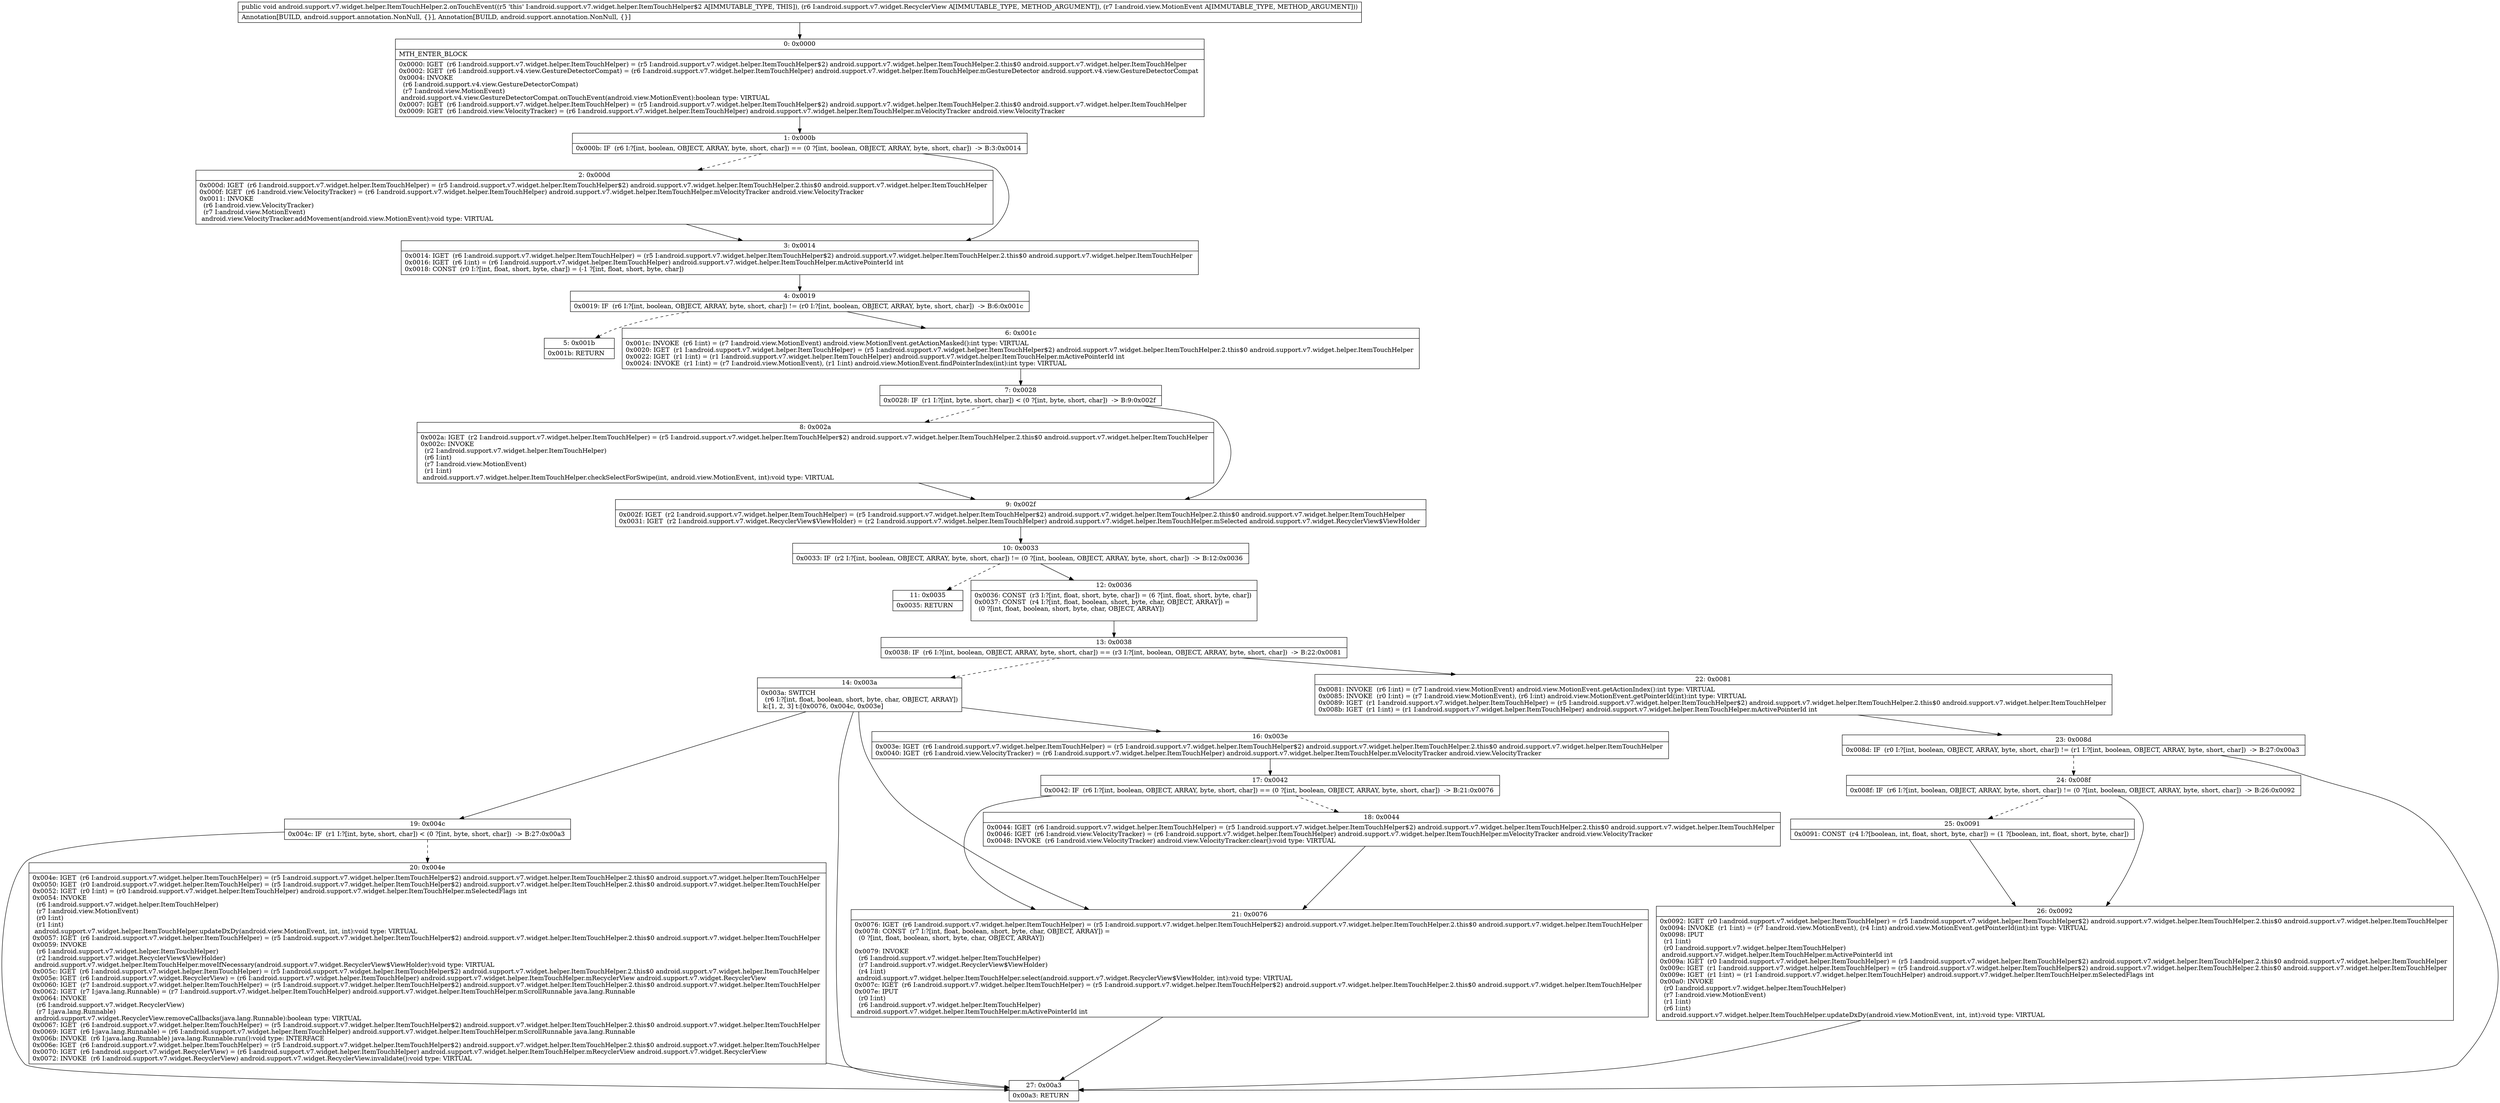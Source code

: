 digraph "CFG forandroid.support.v7.widget.helper.ItemTouchHelper.2.onTouchEvent(Landroid\/support\/v7\/widget\/RecyclerView;Landroid\/view\/MotionEvent;)V" {
Node_0 [shape=record,label="{0\:\ 0x0000|MTH_ENTER_BLOCK\l|0x0000: IGET  (r6 I:android.support.v7.widget.helper.ItemTouchHelper) = (r5 I:android.support.v7.widget.helper.ItemTouchHelper$2) android.support.v7.widget.helper.ItemTouchHelper.2.this$0 android.support.v7.widget.helper.ItemTouchHelper \l0x0002: IGET  (r6 I:android.support.v4.view.GestureDetectorCompat) = (r6 I:android.support.v7.widget.helper.ItemTouchHelper) android.support.v7.widget.helper.ItemTouchHelper.mGestureDetector android.support.v4.view.GestureDetectorCompat \l0x0004: INVOKE  \l  (r6 I:android.support.v4.view.GestureDetectorCompat)\l  (r7 I:android.view.MotionEvent)\l android.support.v4.view.GestureDetectorCompat.onTouchEvent(android.view.MotionEvent):boolean type: VIRTUAL \l0x0007: IGET  (r6 I:android.support.v7.widget.helper.ItemTouchHelper) = (r5 I:android.support.v7.widget.helper.ItemTouchHelper$2) android.support.v7.widget.helper.ItemTouchHelper.2.this$0 android.support.v7.widget.helper.ItemTouchHelper \l0x0009: IGET  (r6 I:android.view.VelocityTracker) = (r6 I:android.support.v7.widget.helper.ItemTouchHelper) android.support.v7.widget.helper.ItemTouchHelper.mVelocityTracker android.view.VelocityTracker \l}"];
Node_1 [shape=record,label="{1\:\ 0x000b|0x000b: IF  (r6 I:?[int, boolean, OBJECT, ARRAY, byte, short, char]) == (0 ?[int, boolean, OBJECT, ARRAY, byte, short, char])  \-\> B:3:0x0014 \l}"];
Node_2 [shape=record,label="{2\:\ 0x000d|0x000d: IGET  (r6 I:android.support.v7.widget.helper.ItemTouchHelper) = (r5 I:android.support.v7.widget.helper.ItemTouchHelper$2) android.support.v7.widget.helper.ItemTouchHelper.2.this$0 android.support.v7.widget.helper.ItemTouchHelper \l0x000f: IGET  (r6 I:android.view.VelocityTracker) = (r6 I:android.support.v7.widget.helper.ItemTouchHelper) android.support.v7.widget.helper.ItemTouchHelper.mVelocityTracker android.view.VelocityTracker \l0x0011: INVOKE  \l  (r6 I:android.view.VelocityTracker)\l  (r7 I:android.view.MotionEvent)\l android.view.VelocityTracker.addMovement(android.view.MotionEvent):void type: VIRTUAL \l}"];
Node_3 [shape=record,label="{3\:\ 0x0014|0x0014: IGET  (r6 I:android.support.v7.widget.helper.ItemTouchHelper) = (r5 I:android.support.v7.widget.helper.ItemTouchHelper$2) android.support.v7.widget.helper.ItemTouchHelper.2.this$0 android.support.v7.widget.helper.ItemTouchHelper \l0x0016: IGET  (r6 I:int) = (r6 I:android.support.v7.widget.helper.ItemTouchHelper) android.support.v7.widget.helper.ItemTouchHelper.mActivePointerId int \l0x0018: CONST  (r0 I:?[int, float, short, byte, char]) = (\-1 ?[int, float, short, byte, char]) \l}"];
Node_4 [shape=record,label="{4\:\ 0x0019|0x0019: IF  (r6 I:?[int, boolean, OBJECT, ARRAY, byte, short, char]) != (r0 I:?[int, boolean, OBJECT, ARRAY, byte, short, char])  \-\> B:6:0x001c \l}"];
Node_5 [shape=record,label="{5\:\ 0x001b|0x001b: RETURN   \l}"];
Node_6 [shape=record,label="{6\:\ 0x001c|0x001c: INVOKE  (r6 I:int) = (r7 I:android.view.MotionEvent) android.view.MotionEvent.getActionMasked():int type: VIRTUAL \l0x0020: IGET  (r1 I:android.support.v7.widget.helper.ItemTouchHelper) = (r5 I:android.support.v7.widget.helper.ItemTouchHelper$2) android.support.v7.widget.helper.ItemTouchHelper.2.this$0 android.support.v7.widget.helper.ItemTouchHelper \l0x0022: IGET  (r1 I:int) = (r1 I:android.support.v7.widget.helper.ItemTouchHelper) android.support.v7.widget.helper.ItemTouchHelper.mActivePointerId int \l0x0024: INVOKE  (r1 I:int) = (r7 I:android.view.MotionEvent), (r1 I:int) android.view.MotionEvent.findPointerIndex(int):int type: VIRTUAL \l}"];
Node_7 [shape=record,label="{7\:\ 0x0028|0x0028: IF  (r1 I:?[int, byte, short, char]) \< (0 ?[int, byte, short, char])  \-\> B:9:0x002f \l}"];
Node_8 [shape=record,label="{8\:\ 0x002a|0x002a: IGET  (r2 I:android.support.v7.widget.helper.ItemTouchHelper) = (r5 I:android.support.v7.widget.helper.ItemTouchHelper$2) android.support.v7.widget.helper.ItemTouchHelper.2.this$0 android.support.v7.widget.helper.ItemTouchHelper \l0x002c: INVOKE  \l  (r2 I:android.support.v7.widget.helper.ItemTouchHelper)\l  (r6 I:int)\l  (r7 I:android.view.MotionEvent)\l  (r1 I:int)\l android.support.v7.widget.helper.ItemTouchHelper.checkSelectForSwipe(int, android.view.MotionEvent, int):void type: VIRTUAL \l}"];
Node_9 [shape=record,label="{9\:\ 0x002f|0x002f: IGET  (r2 I:android.support.v7.widget.helper.ItemTouchHelper) = (r5 I:android.support.v7.widget.helper.ItemTouchHelper$2) android.support.v7.widget.helper.ItemTouchHelper.2.this$0 android.support.v7.widget.helper.ItemTouchHelper \l0x0031: IGET  (r2 I:android.support.v7.widget.RecyclerView$ViewHolder) = (r2 I:android.support.v7.widget.helper.ItemTouchHelper) android.support.v7.widget.helper.ItemTouchHelper.mSelected android.support.v7.widget.RecyclerView$ViewHolder \l}"];
Node_10 [shape=record,label="{10\:\ 0x0033|0x0033: IF  (r2 I:?[int, boolean, OBJECT, ARRAY, byte, short, char]) != (0 ?[int, boolean, OBJECT, ARRAY, byte, short, char])  \-\> B:12:0x0036 \l}"];
Node_11 [shape=record,label="{11\:\ 0x0035|0x0035: RETURN   \l}"];
Node_12 [shape=record,label="{12\:\ 0x0036|0x0036: CONST  (r3 I:?[int, float, short, byte, char]) = (6 ?[int, float, short, byte, char]) \l0x0037: CONST  (r4 I:?[int, float, boolean, short, byte, char, OBJECT, ARRAY]) = \l  (0 ?[int, float, boolean, short, byte, char, OBJECT, ARRAY])\l \l}"];
Node_13 [shape=record,label="{13\:\ 0x0038|0x0038: IF  (r6 I:?[int, boolean, OBJECT, ARRAY, byte, short, char]) == (r3 I:?[int, boolean, OBJECT, ARRAY, byte, short, char])  \-\> B:22:0x0081 \l}"];
Node_14 [shape=record,label="{14\:\ 0x003a|0x003a: SWITCH  \l  (r6 I:?[int, float, boolean, short, byte, char, OBJECT, ARRAY])\l k:[1, 2, 3] t:[0x0076, 0x004c, 0x003e] \l}"];
Node_16 [shape=record,label="{16\:\ 0x003e|0x003e: IGET  (r6 I:android.support.v7.widget.helper.ItemTouchHelper) = (r5 I:android.support.v7.widget.helper.ItemTouchHelper$2) android.support.v7.widget.helper.ItemTouchHelper.2.this$0 android.support.v7.widget.helper.ItemTouchHelper \l0x0040: IGET  (r6 I:android.view.VelocityTracker) = (r6 I:android.support.v7.widget.helper.ItemTouchHelper) android.support.v7.widget.helper.ItemTouchHelper.mVelocityTracker android.view.VelocityTracker \l}"];
Node_17 [shape=record,label="{17\:\ 0x0042|0x0042: IF  (r6 I:?[int, boolean, OBJECT, ARRAY, byte, short, char]) == (0 ?[int, boolean, OBJECT, ARRAY, byte, short, char])  \-\> B:21:0x0076 \l}"];
Node_18 [shape=record,label="{18\:\ 0x0044|0x0044: IGET  (r6 I:android.support.v7.widget.helper.ItemTouchHelper) = (r5 I:android.support.v7.widget.helper.ItemTouchHelper$2) android.support.v7.widget.helper.ItemTouchHelper.2.this$0 android.support.v7.widget.helper.ItemTouchHelper \l0x0046: IGET  (r6 I:android.view.VelocityTracker) = (r6 I:android.support.v7.widget.helper.ItemTouchHelper) android.support.v7.widget.helper.ItemTouchHelper.mVelocityTracker android.view.VelocityTracker \l0x0048: INVOKE  (r6 I:android.view.VelocityTracker) android.view.VelocityTracker.clear():void type: VIRTUAL \l}"];
Node_19 [shape=record,label="{19\:\ 0x004c|0x004c: IF  (r1 I:?[int, byte, short, char]) \< (0 ?[int, byte, short, char])  \-\> B:27:0x00a3 \l}"];
Node_20 [shape=record,label="{20\:\ 0x004e|0x004e: IGET  (r6 I:android.support.v7.widget.helper.ItemTouchHelper) = (r5 I:android.support.v7.widget.helper.ItemTouchHelper$2) android.support.v7.widget.helper.ItemTouchHelper.2.this$0 android.support.v7.widget.helper.ItemTouchHelper \l0x0050: IGET  (r0 I:android.support.v7.widget.helper.ItemTouchHelper) = (r5 I:android.support.v7.widget.helper.ItemTouchHelper$2) android.support.v7.widget.helper.ItemTouchHelper.2.this$0 android.support.v7.widget.helper.ItemTouchHelper \l0x0052: IGET  (r0 I:int) = (r0 I:android.support.v7.widget.helper.ItemTouchHelper) android.support.v7.widget.helper.ItemTouchHelper.mSelectedFlags int \l0x0054: INVOKE  \l  (r6 I:android.support.v7.widget.helper.ItemTouchHelper)\l  (r7 I:android.view.MotionEvent)\l  (r0 I:int)\l  (r1 I:int)\l android.support.v7.widget.helper.ItemTouchHelper.updateDxDy(android.view.MotionEvent, int, int):void type: VIRTUAL \l0x0057: IGET  (r6 I:android.support.v7.widget.helper.ItemTouchHelper) = (r5 I:android.support.v7.widget.helper.ItemTouchHelper$2) android.support.v7.widget.helper.ItemTouchHelper.2.this$0 android.support.v7.widget.helper.ItemTouchHelper \l0x0059: INVOKE  \l  (r6 I:android.support.v7.widget.helper.ItemTouchHelper)\l  (r2 I:android.support.v7.widget.RecyclerView$ViewHolder)\l android.support.v7.widget.helper.ItemTouchHelper.moveIfNecessary(android.support.v7.widget.RecyclerView$ViewHolder):void type: VIRTUAL \l0x005c: IGET  (r6 I:android.support.v7.widget.helper.ItemTouchHelper) = (r5 I:android.support.v7.widget.helper.ItemTouchHelper$2) android.support.v7.widget.helper.ItemTouchHelper.2.this$0 android.support.v7.widget.helper.ItemTouchHelper \l0x005e: IGET  (r6 I:android.support.v7.widget.RecyclerView) = (r6 I:android.support.v7.widget.helper.ItemTouchHelper) android.support.v7.widget.helper.ItemTouchHelper.mRecyclerView android.support.v7.widget.RecyclerView \l0x0060: IGET  (r7 I:android.support.v7.widget.helper.ItemTouchHelper) = (r5 I:android.support.v7.widget.helper.ItemTouchHelper$2) android.support.v7.widget.helper.ItemTouchHelper.2.this$0 android.support.v7.widget.helper.ItemTouchHelper \l0x0062: IGET  (r7 I:java.lang.Runnable) = (r7 I:android.support.v7.widget.helper.ItemTouchHelper) android.support.v7.widget.helper.ItemTouchHelper.mScrollRunnable java.lang.Runnable \l0x0064: INVOKE  \l  (r6 I:android.support.v7.widget.RecyclerView)\l  (r7 I:java.lang.Runnable)\l android.support.v7.widget.RecyclerView.removeCallbacks(java.lang.Runnable):boolean type: VIRTUAL \l0x0067: IGET  (r6 I:android.support.v7.widget.helper.ItemTouchHelper) = (r5 I:android.support.v7.widget.helper.ItemTouchHelper$2) android.support.v7.widget.helper.ItemTouchHelper.2.this$0 android.support.v7.widget.helper.ItemTouchHelper \l0x0069: IGET  (r6 I:java.lang.Runnable) = (r6 I:android.support.v7.widget.helper.ItemTouchHelper) android.support.v7.widget.helper.ItemTouchHelper.mScrollRunnable java.lang.Runnable \l0x006b: INVOKE  (r6 I:java.lang.Runnable) java.lang.Runnable.run():void type: INTERFACE \l0x006e: IGET  (r6 I:android.support.v7.widget.helper.ItemTouchHelper) = (r5 I:android.support.v7.widget.helper.ItemTouchHelper$2) android.support.v7.widget.helper.ItemTouchHelper.2.this$0 android.support.v7.widget.helper.ItemTouchHelper \l0x0070: IGET  (r6 I:android.support.v7.widget.RecyclerView) = (r6 I:android.support.v7.widget.helper.ItemTouchHelper) android.support.v7.widget.helper.ItemTouchHelper.mRecyclerView android.support.v7.widget.RecyclerView \l0x0072: INVOKE  (r6 I:android.support.v7.widget.RecyclerView) android.support.v7.widget.RecyclerView.invalidate():void type: VIRTUAL \l}"];
Node_21 [shape=record,label="{21\:\ 0x0076|0x0076: IGET  (r6 I:android.support.v7.widget.helper.ItemTouchHelper) = (r5 I:android.support.v7.widget.helper.ItemTouchHelper$2) android.support.v7.widget.helper.ItemTouchHelper.2.this$0 android.support.v7.widget.helper.ItemTouchHelper \l0x0078: CONST  (r7 I:?[int, float, boolean, short, byte, char, OBJECT, ARRAY]) = \l  (0 ?[int, float, boolean, short, byte, char, OBJECT, ARRAY])\l \l0x0079: INVOKE  \l  (r6 I:android.support.v7.widget.helper.ItemTouchHelper)\l  (r7 I:android.support.v7.widget.RecyclerView$ViewHolder)\l  (r4 I:int)\l android.support.v7.widget.helper.ItemTouchHelper.select(android.support.v7.widget.RecyclerView$ViewHolder, int):void type: VIRTUAL \l0x007c: IGET  (r6 I:android.support.v7.widget.helper.ItemTouchHelper) = (r5 I:android.support.v7.widget.helper.ItemTouchHelper$2) android.support.v7.widget.helper.ItemTouchHelper.2.this$0 android.support.v7.widget.helper.ItemTouchHelper \l0x007e: IPUT  \l  (r0 I:int)\l  (r6 I:android.support.v7.widget.helper.ItemTouchHelper)\l android.support.v7.widget.helper.ItemTouchHelper.mActivePointerId int \l}"];
Node_22 [shape=record,label="{22\:\ 0x0081|0x0081: INVOKE  (r6 I:int) = (r7 I:android.view.MotionEvent) android.view.MotionEvent.getActionIndex():int type: VIRTUAL \l0x0085: INVOKE  (r0 I:int) = (r7 I:android.view.MotionEvent), (r6 I:int) android.view.MotionEvent.getPointerId(int):int type: VIRTUAL \l0x0089: IGET  (r1 I:android.support.v7.widget.helper.ItemTouchHelper) = (r5 I:android.support.v7.widget.helper.ItemTouchHelper$2) android.support.v7.widget.helper.ItemTouchHelper.2.this$0 android.support.v7.widget.helper.ItemTouchHelper \l0x008b: IGET  (r1 I:int) = (r1 I:android.support.v7.widget.helper.ItemTouchHelper) android.support.v7.widget.helper.ItemTouchHelper.mActivePointerId int \l}"];
Node_23 [shape=record,label="{23\:\ 0x008d|0x008d: IF  (r0 I:?[int, boolean, OBJECT, ARRAY, byte, short, char]) != (r1 I:?[int, boolean, OBJECT, ARRAY, byte, short, char])  \-\> B:27:0x00a3 \l}"];
Node_24 [shape=record,label="{24\:\ 0x008f|0x008f: IF  (r6 I:?[int, boolean, OBJECT, ARRAY, byte, short, char]) != (0 ?[int, boolean, OBJECT, ARRAY, byte, short, char])  \-\> B:26:0x0092 \l}"];
Node_25 [shape=record,label="{25\:\ 0x0091|0x0091: CONST  (r4 I:?[boolean, int, float, short, byte, char]) = (1 ?[boolean, int, float, short, byte, char]) \l}"];
Node_26 [shape=record,label="{26\:\ 0x0092|0x0092: IGET  (r0 I:android.support.v7.widget.helper.ItemTouchHelper) = (r5 I:android.support.v7.widget.helper.ItemTouchHelper$2) android.support.v7.widget.helper.ItemTouchHelper.2.this$0 android.support.v7.widget.helper.ItemTouchHelper \l0x0094: INVOKE  (r1 I:int) = (r7 I:android.view.MotionEvent), (r4 I:int) android.view.MotionEvent.getPointerId(int):int type: VIRTUAL \l0x0098: IPUT  \l  (r1 I:int)\l  (r0 I:android.support.v7.widget.helper.ItemTouchHelper)\l android.support.v7.widget.helper.ItemTouchHelper.mActivePointerId int \l0x009a: IGET  (r0 I:android.support.v7.widget.helper.ItemTouchHelper) = (r5 I:android.support.v7.widget.helper.ItemTouchHelper$2) android.support.v7.widget.helper.ItemTouchHelper.2.this$0 android.support.v7.widget.helper.ItemTouchHelper \l0x009c: IGET  (r1 I:android.support.v7.widget.helper.ItemTouchHelper) = (r5 I:android.support.v7.widget.helper.ItemTouchHelper$2) android.support.v7.widget.helper.ItemTouchHelper.2.this$0 android.support.v7.widget.helper.ItemTouchHelper \l0x009e: IGET  (r1 I:int) = (r1 I:android.support.v7.widget.helper.ItemTouchHelper) android.support.v7.widget.helper.ItemTouchHelper.mSelectedFlags int \l0x00a0: INVOKE  \l  (r0 I:android.support.v7.widget.helper.ItemTouchHelper)\l  (r7 I:android.view.MotionEvent)\l  (r1 I:int)\l  (r6 I:int)\l android.support.v7.widget.helper.ItemTouchHelper.updateDxDy(android.view.MotionEvent, int, int):void type: VIRTUAL \l}"];
Node_27 [shape=record,label="{27\:\ 0x00a3|0x00a3: RETURN   \l}"];
MethodNode[shape=record,label="{public void android.support.v7.widget.helper.ItemTouchHelper.2.onTouchEvent((r5 'this' I:android.support.v7.widget.helper.ItemTouchHelper$2 A[IMMUTABLE_TYPE, THIS]), (r6 I:android.support.v7.widget.RecyclerView A[IMMUTABLE_TYPE, METHOD_ARGUMENT]), (r7 I:android.view.MotionEvent A[IMMUTABLE_TYPE, METHOD_ARGUMENT]))  | Annotation[BUILD, android.support.annotation.NonNull, \{\}], Annotation[BUILD, android.support.annotation.NonNull, \{\}]\l}"];
MethodNode -> Node_0;
Node_0 -> Node_1;
Node_1 -> Node_2[style=dashed];
Node_1 -> Node_3;
Node_2 -> Node_3;
Node_3 -> Node_4;
Node_4 -> Node_5[style=dashed];
Node_4 -> Node_6;
Node_6 -> Node_7;
Node_7 -> Node_8[style=dashed];
Node_7 -> Node_9;
Node_8 -> Node_9;
Node_9 -> Node_10;
Node_10 -> Node_11[style=dashed];
Node_10 -> Node_12;
Node_12 -> Node_13;
Node_13 -> Node_14[style=dashed];
Node_13 -> Node_22;
Node_14 -> Node_16;
Node_14 -> Node_19;
Node_14 -> Node_21;
Node_14 -> Node_27;
Node_16 -> Node_17;
Node_17 -> Node_18[style=dashed];
Node_17 -> Node_21;
Node_18 -> Node_21;
Node_19 -> Node_20[style=dashed];
Node_19 -> Node_27;
Node_20 -> Node_27;
Node_21 -> Node_27;
Node_22 -> Node_23;
Node_23 -> Node_24[style=dashed];
Node_23 -> Node_27;
Node_24 -> Node_25[style=dashed];
Node_24 -> Node_26;
Node_25 -> Node_26;
Node_26 -> Node_27;
}

